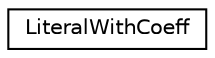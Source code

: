 digraph "Graphical Class Hierarchy"
{
 // LATEX_PDF_SIZE
  edge [fontname="Helvetica",fontsize="10",labelfontname="Helvetica",labelfontsize="10"];
  node [fontname="Helvetica",fontsize="10",shape=record];
  rankdir="LR";
  Node0 [label="LiteralWithCoeff",height=0.2,width=0.4,color="black", fillcolor="white", style="filled",URL="$structoperations__research_1_1sat_1_1_literal_with_coeff.html",tooltip=" "];
}
